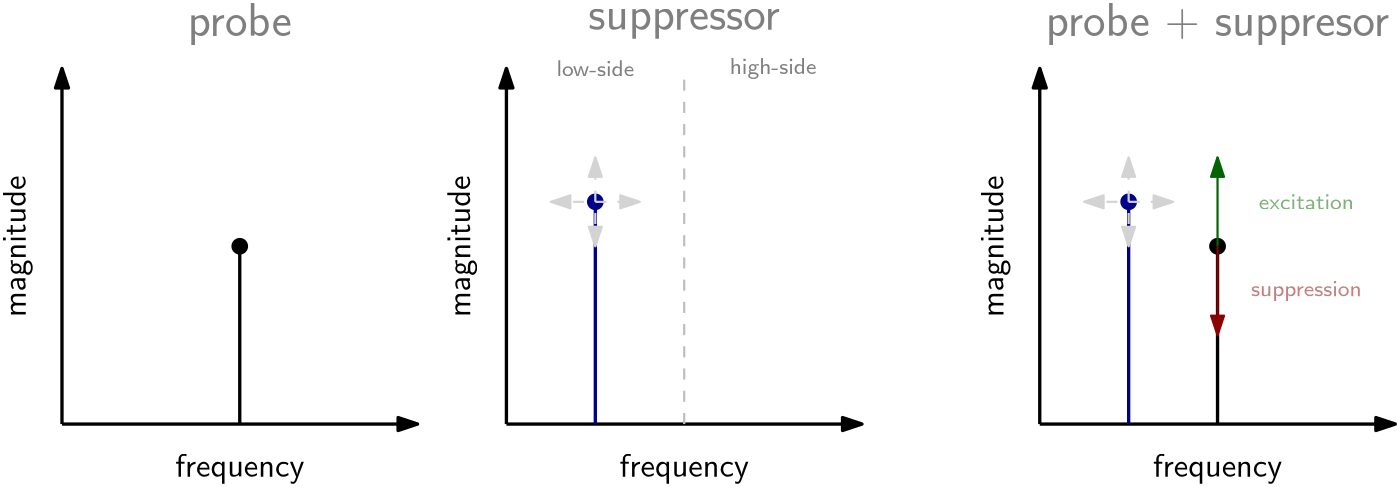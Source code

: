 <?xml version="1.0"?>
<!DOCTYPE ipe SYSTEM "ipe.dtd">
<ipe version="70218" creator="Ipe 7.2.26">
<info created="D:20250531150739" modified="D:20250531151500"/>
<preamble>\renewcommand\rmdefault{cmss}</preamble>
<ipestyle name="basic">
<symbol name="arrow/arc(spx)">
<path stroke="sym-stroke" fill="sym-stroke" pen="sym-pen">
0 0 m
-1 0.333 l
-1 -0.333 l
h
</path>
</symbol>
<symbol name="arrow/farc(spx)">
<path stroke="sym-stroke" fill="white" pen="sym-pen">
0 0 m
-1 0.333 l
-1 -0.333 l
h
</path>
</symbol>
<symbol name="arrow/ptarc(spx)">
<path stroke="sym-stroke" fill="sym-stroke" pen="sym-pen">
0 0 m
-1 0.333 l
-0.8 0 l
-1 -0.333 l
h
</path>
</symbol>
<symbol name="arrow/fptarc(spx)">
<path stroke="sym-stroke" fill="white" pen="sym-pen">
0 0 m
-1 0.333 l
-0.8 0 l
-1 -0.333 l
h
</path>
</symbol>
<symbol name="mark/circle(sx)" transformations="translations">
<path fill="sym-stroke">
0.6 0 0 0.6 0 0 e
0.4 0 0 0.4 0 0 e
</path>
</symbol>
<symbol name="mark/disk(sx)" transformations="translations">
<path fill="sym-stroke">
0.6 0 0 0.6 0 0 e
</path>
</symbol>
<symbol name="mark/fdisk(sfx)" transformations="translations">
<group>
<path fill="sym-fill">
0.5 0 0 0.5 0 0 e
</path>
<path fill="sym-stroke" fillrule="eofill">
0.6 0 0 0.6 0 0 e
0.4 0 0 0.4 0 0 e
</path>
</group>
</symbol>
<symbol name="mark/box(sx)" transformations="translations">
<path fill="sym-stroke" fillrule="eofill">
-0.6 -0.6 m
0.6 -0.6 l
0.6 0.6 l
-0.6 0.6 l
h
-0.4 -0.4 m
0.4 -0.4 l
0.4 0.4 l
-0.4 0.4 l
h
</path>
</symbol>
<symbol name="mark/square(sx)" transformations="translations">
<path fill="sym-stroke">
-0.6 -0.6 m
0.6 -0.6 l
0.6 0.6 l
-0.6 0.6 l
h
</path>
</symbol>
<symbol name="mark/fsquare(sfx)" transformations="translations">
<group>
<path fill="sym-fill">
-0.5 -0.5 m
0.5 -0.5 l
0.5 0.5 l
-0.5 0.5 l
h
</path>
<path fill="sym-stroke" fillrule="eofill">
-0.6 -0.6 m
0.6 -0.6 l
0.6 0.6 l
-0.6 0.6 l
h
-0.4 -0.4 m
0.4 -0.4 l
0.4 0.4 l
-0.4 0.4 l
h
</path>
</group>
</symbol>
<symbol name="mark/cross(sx)" transformations="translations">
<group>
<path fill="sym-stroke">
-0.43 -0.57 m
0.57 0.43 l
0.43 0.57 l
-0.57 -0.43 l
h
</path>
<path fill="sym-stroke">
-0.43 0.57 m
0.57 -0.43 l
0.43 -0.57 l
-0.57 0.43 l
h
</path>
</group>
</symbol>
<symbol name="arrow/fnormal(spx)">
<path stroke="sym-stroke" fill="white" pen="sym-pen">
0 0 m
-1 0.333 l
-1 -0.333 l
h
</path>
</symbol>
<symbol name="arrow/pointed(spx)">
<path stroke="sym-stroke" fill="sym-stroke" pen="sym-pen">
0 0 m
-1 0.333 l
-0.8 0 l
-1 -0.333 l
h
</path>
</symbol>
<symbol name="arrow/fpointed(spx)">
<path stroke="sym-stroke" fill="white" pen="sym-pen">
0 0 m
-1 0.333 l
-0.8 0 l
-1 -0.333 l
h
</path>
</symbol>
<symbol name="arrow/linear(spx)">
<path stroke="sym-stroke" pen="sym-pen">
-1 0.333 m
0 0 l
-1 -0.333 l
</path>
</symbol>
<symbol name="arrow/fdouble(spx)">
<path stroke="sym-stroke" fill="white" pen="sym-pen">
0 0 m
-1 0.333 l
-1 -0.333 l
h
-1 0 m
-2 0.333 l
-2 -0.333 l
h
</path>
</symbol>
<symbol name="arrow/double(spx)">
<path stroke="sym-stroke" fill="sym-stroke" pen="sym-pen">
0 0 m
-1 0.333 l
-1 -0.333 l
h
-1 0 m
-2 0.333 l
-2 -0.333 l
h
</path>
</symbol>
<symbol name="arrow/mid-normal(spx)">
<path stroke="sym-stroke" fill="sym-stroke" pen="sym-pen">
0.5 0 m
-0.5 0.333 l
-0.5 -0.333 l
h
</path>
</symbol>
<symbol name="arrow/mid-fnormal(spx)">
<path stroke="sym-stroke" fill="white" pen="sym-pen">
0.5 0 m
-0.5 0.333 l
-0.5 -0.333 l
h
</path>
</symbol>
<symbol name="arrow/mid-pointed(spx)">
<path stroke="sym-stroke" fill="sym-stroke" pen="sym-pen">
0.5 0 m
-0.5 0.333 l
-0.3 0 l
-0.5 -0.333 l
h
</path>
</symbol>
<symbol name="arrow/mid-fpointed(spx)">
<path stroke="sym-stroke" fill="white" pen="sym-pen">
0.5 0 m
-0.5 0.333 l
-0.3 0 l
-0.5 -0.333 l
h
</path>
</symbol>
<symbol name="arrow/mid-double(spx)">
<path stroke="sym-stroke" fill="sym-stroke" pen="sym-pen">
1 0 m
0 0.333 l
0 -0.333 l
h
0 0 m
-1 0.333 l
-1 -0.333 l
h
</path>
</symbol>
<symbol name="arrow/mid-fdouble(spx)">
<path stroke="sym-stroke" fill="white" pen="sym-pen">
1 0 m
0 0.333 l
0 -0.333 l
h
0 0 m
-1 0.333 l
-1 -0.333 l
h
</path>
</symbol>
<anglesize name="22.5 deg" value="22.5"/>
<anglesize name="30 deg" value="30"/>
<anglesize name="45 deg" value="45"/>
<anglesize name="60 deg" value="60"/>
<anglesize name="90 deg" value="90"/>
<arrowsize name="large" value="10"/>
<arrowsize name="small" value="5"/>
<arrowsize name="tiny" value="3"/>
<color name="blue" value="0 0 1"/>
<color name="brown" value="0.647 0.165 0.165"/>
<color name="darkblue" value="0 0 0.545"/>
<color name="darkcyan" value="0 0.545 0.545"/>
<color name="darkgray" value="0.663"/>
<color name="darkgreen" value="0 0.392 0"/>
<color name="darkmagenta" value="0.545 0 0.545"/>
<color name="darkorange" value="1 0.549 0"/>
<color name="darkred" value="0.545 0 0"/>
<color name="gold" value="1 0.843 0"/>
<color name="gray" value="0.745"/>
<color name="green" value="0 1 0"/>
<color name="lightblue" value="0.678 0.847 0.902"/>
<color name="lightcyan" value="0.878 1 1"/>
<color name="lightgray" value="0.827"/>
<color name="lightgreen" value="0.565 0.933 0.565"/>
<color name="lightyellow" value="1 1 0.878"/>
<color name="navy" value="0 0 0.502"/>
<color name="orange" value="1 0.647 0"/>
<color name="pink" value="1 0.753 0.796"/>
<color name="purple" value="0.627 0.125 0.941"/>
<color name="red" value="1 0 0"/>
<color name="seagreen" value="0.18 0.545 0.341"/>
<color name="turquoise" value="0.251 0.878 0.816"/>
<color name="violet" value="0.933 0.51 0.933"/>
<color name="yellow" value="1 1 0"/>
<dashstyle name="dash dot dotted" value="[4 2 1 2 1 2] 0"/>
<dashstyle name="dash dotted" value="[4 2 1 2] 0"/>
<dashstyle name="dashed" value="[4] 0"/>
<dashstyle name="dotted" value="[1 3] 0"/>
<gridsize name="10 pts (~3.5 mm)" value="10"/>
<gridsize name="14 pts (~5 mm)" value="14"/>
<gridsize name="16 pts (~6 mm)" value="16"/>
<gridsize name="20 pts (~7 mm)" value="20"/>
<gridsize name="28 pts (~10 mm)" value="28"/>
<gridsize name="32 pts (~12 mm)" value="32"/>
<gridsize name="4 pts" value="4"/>
<gridsize name="56 pts (~20 mm)" value="56"/>
<gridsize name="8 pts (~3 mm)" value="8"/>
<opacity name="10%" value="0.1"/>
<opacity name="30%" value="0.3"/>
<opacity name="50%" value="0.5"/>
<opacity name="75%" value="0.75"/>
<pen name="fat" value="1.2"/>
<pen name="heavier" value="0.8"/>
<pen name="ultrafat" value="2"/>
<symbolsize name="large" value="5"/>
<symbolsize name="small" value="2"/>
<symbolsize name="tiny" value="1.1"/>
<textsize name="Huge" value="\Huge"/>
<textsize name="LARGE" value="\LARGE"/>
<textsize name="Large" value="\Large"/>
<textsize name="footnote" value="\footnotesize"/>
<textsize name="huge" value="\huge"/>
<textsize name="large" value="\large"/>
<textsize name="script" value="\scriptsize"/>
<textsize name="small" value="\small"/>
<textsize name="tiny" value="\tiny"/>
<textstyle name="center" begin="\begin{center}" end="\end{center}"/>
<textstyle name="item" begin="\begin{itemize}\item{}" end="\end{itemize}"/>
<textstyle name="itemize" begin="\begin{itemize}" end="\end{itemize}"/>
<tiling name="falling" angle="-60" step="4" width="1"/>
<tiling name="rising" angle="30" step="4" width="1"/>
</ipestyle>
<page>
<layer name="alpha"/>
<view layers="alpha" active="alpha"/>
<path layer="alpha" stroke="black" fill="black" pen="fat" arrow="normal/normal" opacity="50%" stroke-opacity="opaque">
64 672 m
64 800 l
</path>
<path stroke="black" fill="black" pen="fat" arrow="normal/normal" opacity="50%" stroke-opacity="opaque">
64 672 m
192 672 l
</path>
<path stroke="black" fill="black" pen="fat" arrow="normal/normal" opacity="50%" stroke-opacity="opaque">
224 672 m
224 800 l
</path>
<path matrix="1 0 0 1 32 0" stroke="black" fill="black" pen="fat" arrow="normal/normal" opacity="50%" stroke-opacity="opaque">
384 672 m
384 800 l
</path>
<path stroke="black" fill="black" pen="fat" arrow="normal/normal" opacity="50%" stroke-opacity="opaque">
224 672 m
352 672 l
</path>
<path matrix="1 0 0 1 32 0" stroke="black" fill="black" pen="fat" arrow="normal/normal" opacity="50%" stroke-opacity="opaque">
384 672 m
512 672 l
</path>
<use name="mark/disk(sx)" pos="128 736" size="large" stroke="black"/>
<use name="mark/disk(sx)" pos="480 736" size="large" stroke="darkgray"/>
<path stroke="black" fill="black" pen="fat" opacity="50%" stroke-opacity="opaque">
128 672 m
128 736 l
</path>
<use matrix="1 0 0 1 352 0" name="mark/disk(sx)" pos="128 736" size="large" stroke="black"/>
<path matrix="1 0 0 1 352 0" stroke="black" fill="black" pen="fat" opacity="50%" stroke-opacity="opaque">
128 672 m
128 736 l
</path>
<use matrix="1 0 0 1 128 16" name="mark/disk(sx)" pos="128 736" size="large" stroke="darkblue"/>
<path stroke="darkblue" fill="black" pen="fat" opacity="50%" stroke-opacity="opaque">
256 672 m
256 752 l
</path>
<path stroke="gray" fill="black" dash="dashed" pen="heavier" opacity="50%" stroke-opacity="opaque">
288 672 m
288 800 l
</path>
<text transformations="translations" pos="128 816" stroke="black" type="label" width="37.463" height="11.954" depth="3.35" halign="center" valign="center" size="LARGE" opacity="50%">probe</text>
<text matrix="1 0 0 1 160 0" transformations="translations" pos="128 816" stroke="black" type="label" width="69.025" height="7.41" depth="3.35" halign="center" valign="center" size="LARGE" opacity="50%">suppressor</text>
<text matrix="1 0 0 1 352 0" transformations="translations" pos="128 816" stroke="black" type="label" width="123.667" height="11.954" depth="3.35" halign="center" valign="center" size="LARGE" opacity="50%">probe + suppresor</text>
<use matrix="1 0 0 1 320 16" name="mark/disk(sx)" pos="128 736" size="large" stroke="darkblue"/>
<path matrix="1 0 0 1 192 0" stroke="darkblue" fill="black" pen="fat" opacity="50%" stroke-opacity="opaque">
256 672 m
256 752 l
</path>
<path stroke="lightgray" fill="black" dash="dashed" pen="heavier" arrow="normal/normal" rarrow="normal/normal" opacity="30%" stroke-opacity="opaque">
240 752 m
272 752 l
</path>
<path stroke="lightgray" fill="black" dash="dashed" pen="heavier" arrow="normal/normal" rarrow="normal/normal" opacity="50%" stroke-opacity="opaque">
256 736 m
256 768 l
</path>
<text transformations="translations" pos="128 656" stroke="black" type="label" width="46.533" height="8.307" depth="2.32" halign="center" valign="center" size="large">frequency</text>
<text matrix="1 0 0 1 160 0" transformations="translations" pos="128 656" stroke="black" type="label" width="46.533" height="8.307" depth="2.32" halign="center" valign="center" size="large">frequency</text>
<text matrix="1 0 0 1 352 0" transformations="translations" pos="128 656" stroke="black" type="label" width="46.533" height="8.307" depth="2.32" halign="center" valign="center" size="large">frequency</text>
<path matrix="1 0 0 1 192 0" stroke="lightgray" fill="black" dash="dashed" pen="heavier" arrow="normal/normal" rarrow="normal/normal" opacity="30%" stroke-opacity="opaque">
240 752 m
272 752 l
</path>
<path matrix="1 0 0 1 192 0" stroke="lightgray" fill="black" dash="dashed" pen="heavier" arrow="normal/normal" rarrow="normal/normal" opacity="50%" stroke-opacity="opaque">
256 736 m
256 768 l
</path>
<text matrix="1 0 0 1 128 -16" transformations="translations" pos="128 816" stroke="black" type="label" width="28.029" height="5.535" depth="0" halign="center" valign="center" size="footnote" opacity="50%">low-side</text>
<text matrix="1 0 0 1 192 -16" transformations="translations" pos="128 816" stroke="black" type="label" width="31.225" height="5.535" depth="1.55" halign="center" valign="center" size="footnote" opacity="50%">high-side</text>
<path stroke="darkgreen" fill="black" pen="heavier" arrow="normal/normal" opacity="50%" stroke-opacity="opaque">
480 736 m
480 768 l
</path>
<path stroke="darkred" fill="black" pen="heavier" arrow="normal/normal" opacity="50%" stroke-opacity="opaque">
480 736 m
480 704 l
</path>
<text matrix="1 0 0 1 384 -64" transformations="translations" pos="128 816" stroke="darkgreen" type="label" width="34.261" height="5.462" depth="0" halign="center" valign="center" size="footnote" opacity="50%">excitation</text>
<text matrix="1 0 0 1 384 -96" transformations="translations" pos="128 816" stroke="darkred" type="label" width="39.904" height="5.461" depth="1.55" halign="center" valign="center" size="footnote" opacity="50%">suppression</text>
<text matrix="0 1 -1 0 704 608" pos="128 656" stroke="black" type="label" width="50.913" height="8.307" depth="2.32" halign="center" valign="center" size="large">magnitude</text>
<text matrix="0 1 -1 0 864 608" pos="128 656" stroke="black" type="label" width="50.913" height="8.307" depth="2.32" halign="center" valign="center" size="large">magnitude</text>
<text matrix="0 1 -1 0 1056 608" pos="128 656" stroke="black" type="label" width="50.913" height="8.307" depth="2.32" halign="center" valign="center" size="large">magnitude</text>
</page>
</ipe>
